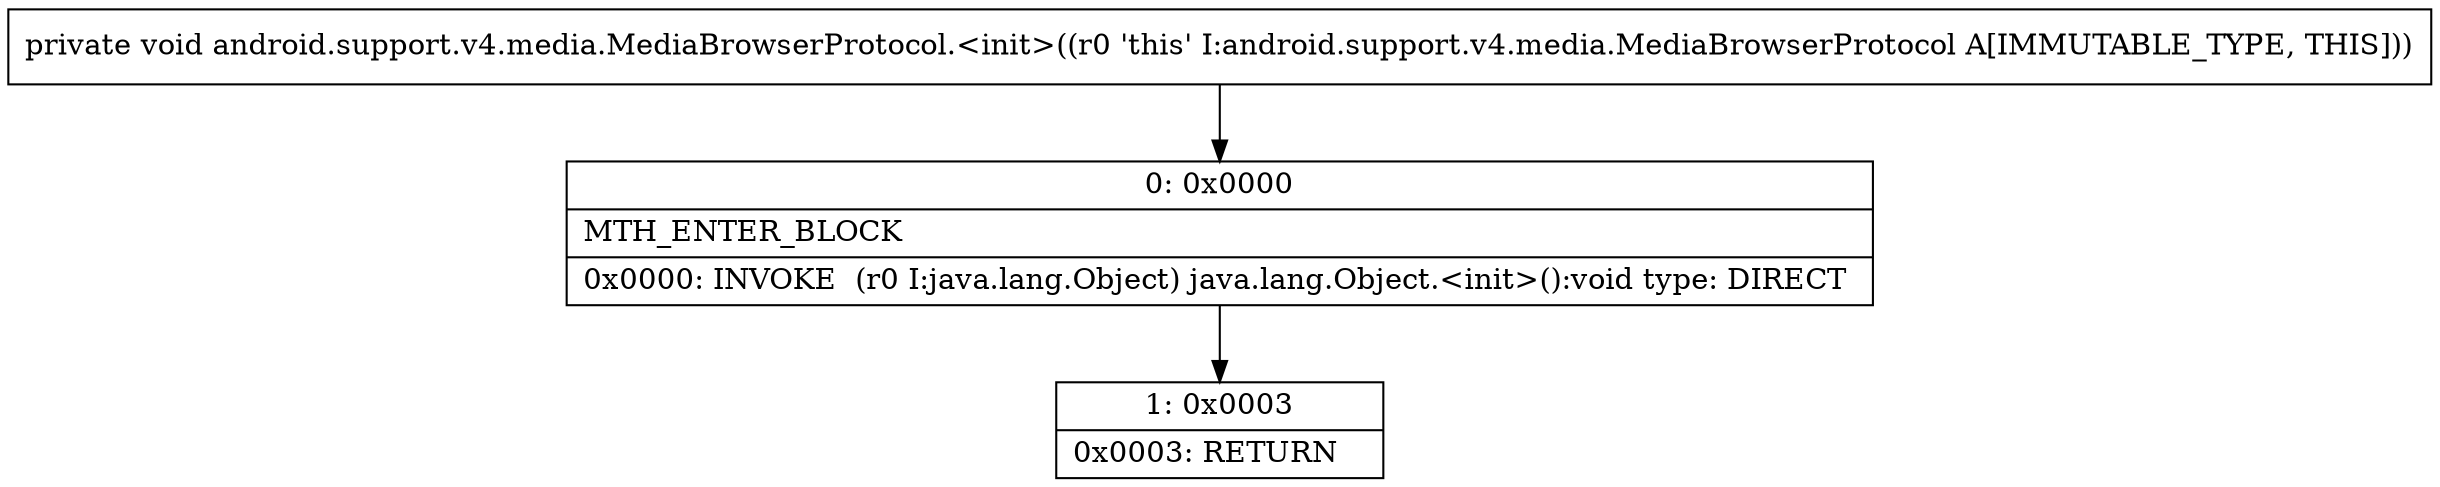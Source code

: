 digraph "CFG forandroid.support.v4.media.MediaBrowserProtocol.\<init\>()V" {
Node_0 [shape=record,label="{0\:\ 0x0000|MTH_ENTER_BLOCK\l|0x0000: INVOKE  (r0 I:java.lang.Object) java.lang.Object.\<init\>():void type: DIRECT \l}"];
Node_1 [shape=record,label="{1\:\ 0x0003|0x0003: RETURN   \l}"];
MethodNode[shape=record,label="{private void android.support.v4.media.MediaBrowserProtocol.\<init\>((r0 'this' I:android.support.v4.media.MediaBrowserProtocol A[IMMUTABLE_TYPE, THIS])) }"];
MethodNode -> Node_0;
Node_0 -> Node_1;
}

